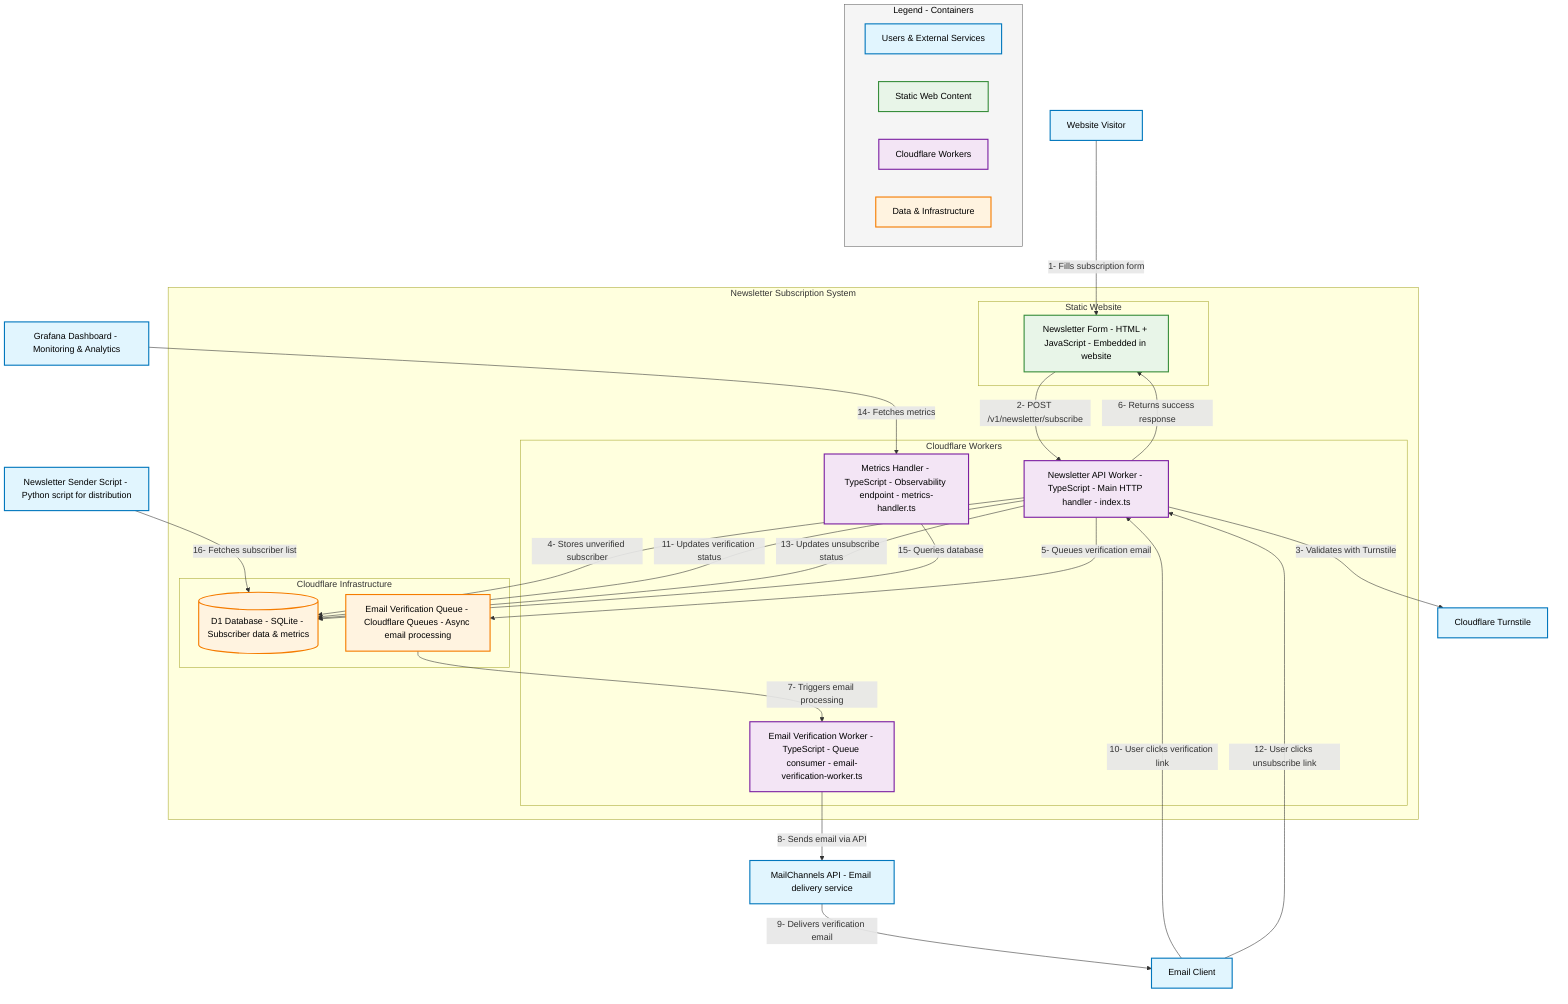 graph TB
    %% External actors
    User["Website Visitor"]
    EmailClient["Email Client"]
    CFTurnstile["Cloudflare Turnstile"]
    MailChannels["MailChannels API - Email delivery service"]
    Grafana["Grafana Dashboard - Monitoring & Analytics"]
    NewsletterSender["Newsletter Sender Script - Python script for distribution"]

    %% C4 Model - Level 2: Container View
    subgraph NewsletterSystem["Newsletter Subscription System"]
        subgraph StaticWebsite["Static Website"]
            WebForm["Newsletter Form - HTML + JavaScript - Embedded in website"]
        end

        subgraph CloudflareWorkers["Cloudflare Workers"]
            APIWorker["Newsletter API Worker - TypeScript - Main HTTP handler - index.ts"]
            EmailWorker["Email Verification Worker - TypeScript - Queue consumer - email-verification-worker.ts"]
            MetricsHandler["Metrics Handler - TypeScript - Observability endpoint - metrics-handler.ts"]
        end

        subgraph CloudflareServices["Cloudflare Infrastructure"]
            D1DB[("D1 Database - SQLite - Subscriber data & metrics")]
            EmailQueue["Email Verification Queue - Cloudflare Queues - Async email processing"]
        end
    end

    %% Container relationships
    User -->|1- Fills subscription form| WebForm
    WebForm -->|2- POST /v1/newsletter/subscribe| APIWorker
    APIWorker -->|3- Validates with Turnstile| CFTurnstile
    APIWorker -->|4- Stores unverified subscriber| D1DB
    APIWorker -->|5- Queues verification email| EmailQueue
    APIWorker -->|6- Returns success response| WebForm
    EmailQueue -->|7- Triggers email processing| EmailWorker
    EmailWorker -->|8- Sends email via API| MailChannels
    MailChannels -->|9- Delivers verification email| EmailClient
    EmailClient -->|10- User clicks verification link| APIWorker
    APIWorker -->|11- Updates verification status| D1DB
    EmailClient -->|12- User clicks unsubscribe link| APIWorker
    APIWorker -->|13- Updates unsubscribe status| D1DB
    Grafana -->|14- Fetches metrics| MetricsHandler
    MetricsHandler -->|15- Queries database| D1DB
    NewsletterSender -->|16- Fetches subscriber list| D1DB

    %% Legend
    subgraph Legend["Legend - Containers"]
        LegendUser["Users & External Services"]
        LegendWeb["Static Web Content"]
        LegendWorker["Cloudflare Workers"]
        LegendData["Data & Infrastructure"]
    end

    %% Styling
    classDef userFlow fill:#e1f5fe,stroke:#0277bd,stroke-width:2px,color:#000
    classDef webFlow fill:#e8f5e8,stroke:#388e3c,stroke-width:2px,color:#000
    classDef workerFlow fill:#f3e5f5,stroke:#7b1fa2,stroke-width:2px,color:#000
    classDef dataFlow fill:#fff3e0,stroke:#f57c00,stroke-width:2px,color:#000
    classDef legendBox fill:#f5f5f5,stroke:#666,stroke-width:1px,color:#000

    class User,EmailClient,CFTurnstile,MailChannels,Grafana,NewsletterSender userFlow
    class WebForm webFlow
    class APIWorker,EmailWorker,MetricsHandler workerFlow
    class D1DB,EmailQueue dataFlow
    class Legend,LegendUser,LegendWeb,LegendWorker,LegendData legendBox

    %% Apply legend colors
    class LegendUser userFlow
    class LegendWeb webFlow
    class LegendWorker workerFlow
    class LegendData dataFlow